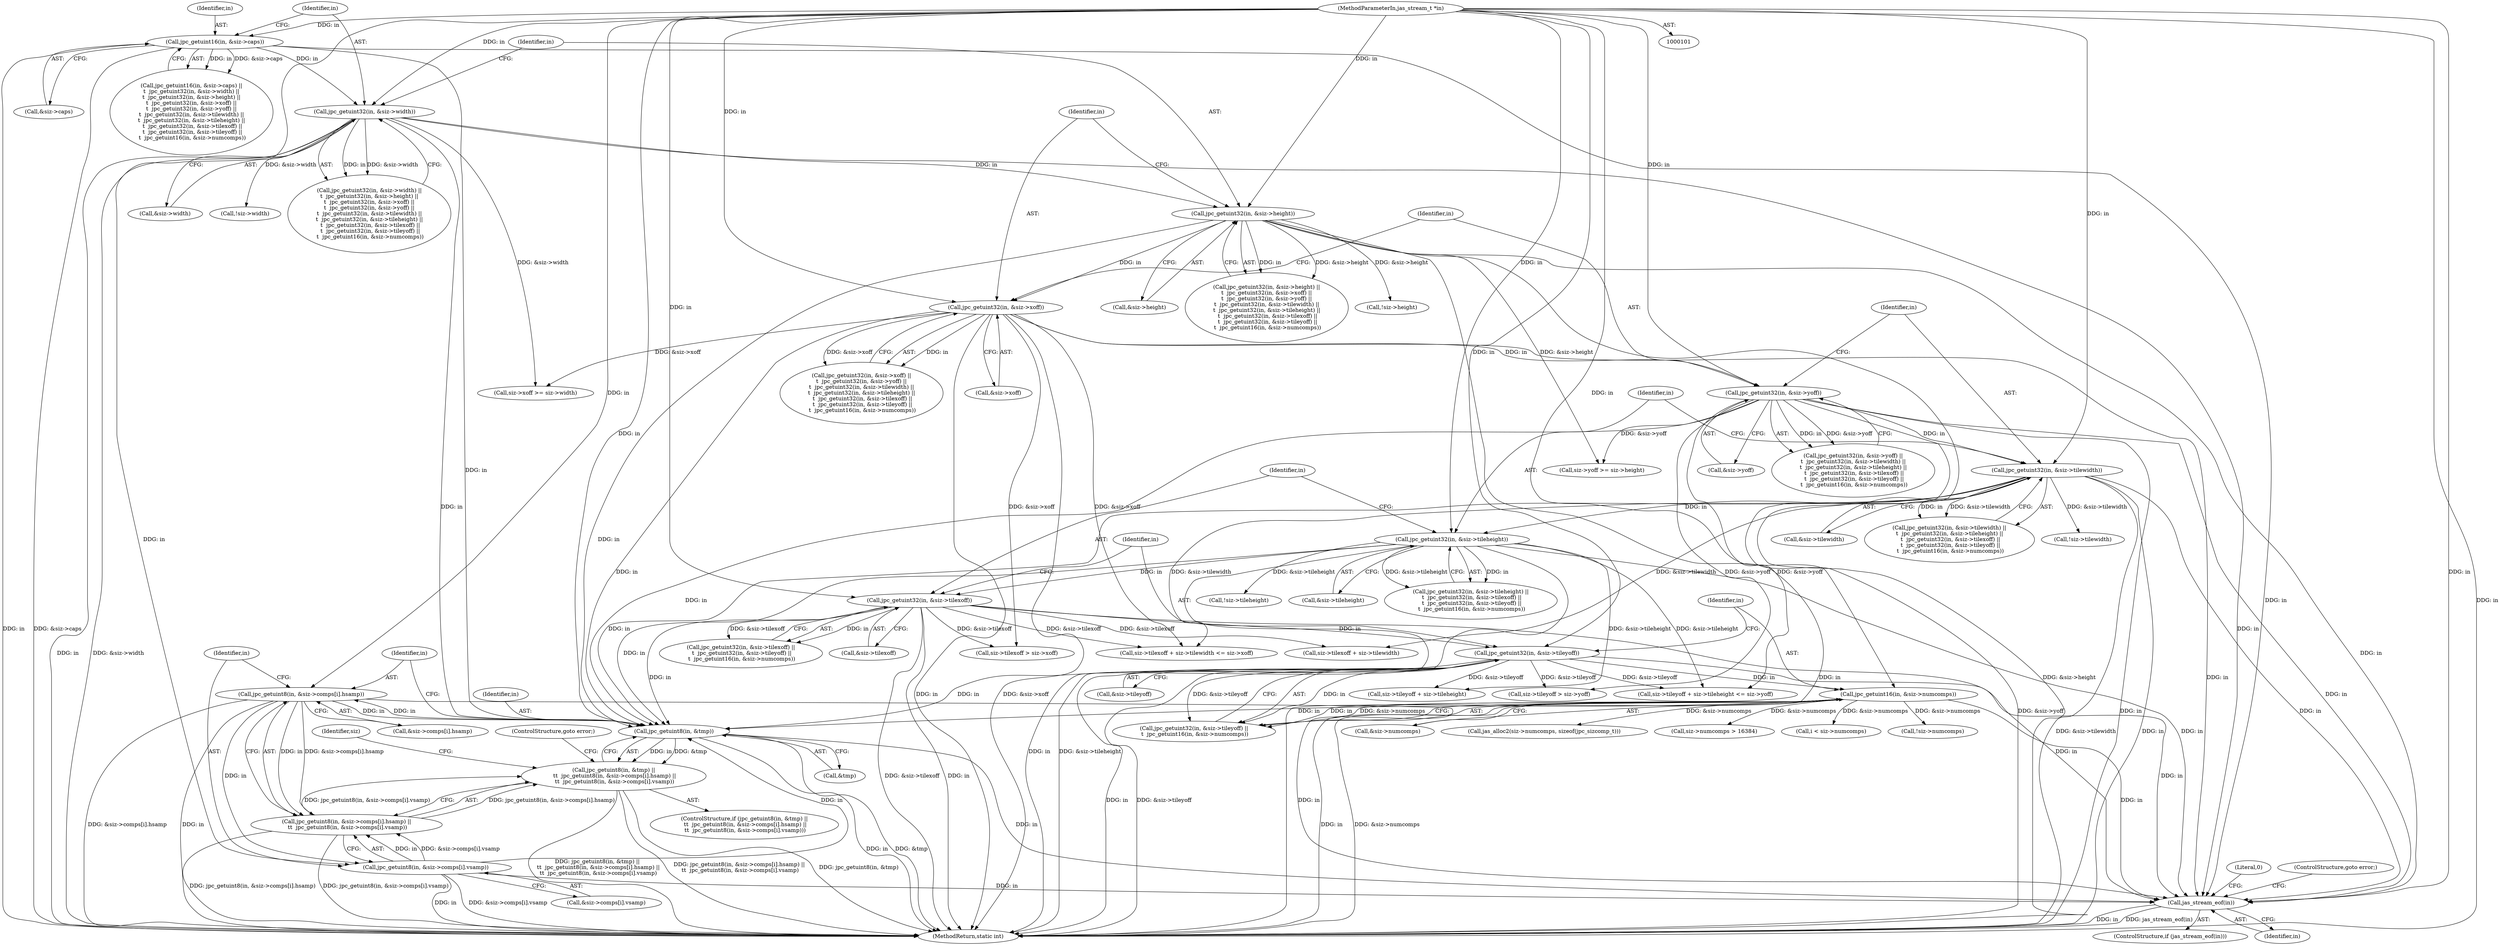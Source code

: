 digraph "0_jasper_f7038068550fba0e41e1d0c355787f1dcd5bf330@array" {
"1000345" [label="(Call,jpc_getuint8(in, &siz->comps[i].hsamp))"];
"1000340" [label="(Call,jpc_getuint8(in, &tmp))"];
"1000355" [label="(Call,jpc_getuint8(in, &siz->comps[i].vsamp))"];
"1000345" [label="(Call,jpc_getuint8(in, &siz->comps[i].hsamp))"];
"1000104" [label="(MethodParameterIn,jas_stream_t *in)"];
"1000141" [label="(Call,jpc_getuint32(in, &siz->height))"];
"1000134" [label="(Call,jpc_getuint32(in, &siz->width))"];
"1000127" [label="(Call,jpc_getuint16(in, &siz->caps))"];
"1000189" [label="(Call,jpc_getuint16(in, &siz->numcomps))"];
"1000183" [label="(Call,jpc_getuint32(in, &siz->tileyoff))"];
"1000176" [label="(Call,jpc_getuint32(in, &siz->tilexoff))"];
"1000169" [label="(Call,jpc_getuint32(in, &siz->tileheight))"];
"1000162" [label="(Call,jpc_getuint32(in, &siz->tilewidth))"];
"1000155" [label="(Call,jpc_getuint32(in, &siz->yoff))"];
"1000148" [label="(Call,jpc_getuint32(in, &siz->xoff))"];
"1000339" [label="(Call,jpc_getuint8(in, &tmp) ||\n \t\t  jpc_getuint8(in, &siz->comps[i].hsamp) ||\n \t\t  jpc_getuint8(in, &siz->comps[i].vsamp))"];
"1000344" [label="(Call,jpc_getuint8(in, &siz->comps[i].hsamp) ||\n \t\t  jpc_getuint8(in, &siz->comps[i].vsamp))"];
"1000456" [label="(Call,jas_stream_eof(in))"];
"1000157" [label="(Call,&siz->yoff)"];
"1000273" [label="(Call,siz->tilexoff + siz->tilewidth <= siz->xoff)"];
"1000190" [label="(Identifier,in)"];
"1000127" [label="(Call,jpc_getuint16(in, &siz->caps))"];
"1000170" [label="(Identifier,in)"];
"1000241" [label="(Call,siz->xoff >= siz->width)"];
"1000457" [label="(Identifier,in)"];
"1000136" [label="(Call,&siz->width)"];
"1000461" [label="(Literal,0)"];
"1000155" [label="(Call,jpc_getuint32(in, &siz->yoff))"];
"1000148" [label="(Call,jpc_getuint32(in, &siz->xoff))"];
"1000183" [label="(Call,jpc_getuint32(in, &siz->tileyoff))"];
"1000129" [label="(Call,&siz->caps)"];
"1000126" [label="(Call,jpc_getuint16(in, &siz->caps) ||\n\t  jpc_getuint32(in, &siz->width) ||\n\t  jpc_getuint32(in, &siz->height) ||\n\t  jpc_getuint32(in, &siz->xoff) ||\n\t  jpc_getuint32(in, &siz->yoff) ||\n\t  jpc_getuint32(in, &siz->tilewidth) ||\n\t  jpc_getuint32(in, &siz->tileheight) ||\n \t  jpc_getuint32(in, &siz->tilexoff) ||\n \t  jpc_getuint32(in, &siz->tileyoff) ||\n \t  jpc_getuint16(in, &siz->numcomps))"];
"1000266" [label="(Call,siz->tilexoff > siz->xoff)"];
"1000178" [label="(Call,&siz->tilexoff)"];
"1000373" [label="(Identifier,siz)"];
"1000346" [label="(Identifier,in)"];
"1000459" [label="(ControlStructure,goto error;)"];
"1000199" [label="(Call,!siz->width)"];
"1000347" [label="(Call,&siz->comps[i].hsamp)"];
"1000345" [label="(Call,jpc_getuint8(in, &siz->comps[i].hsamp))"];
"1000184" [label="(Identifier,in)"];
"1000142" [label="(Identifier,in)"];
"1000340" [label="(Call,jpc_getuint8(in, &tmp))"];
"1000318" [label="(Call,jas_alloc2(siz->numcomps, sizeof(jpc_sizcomp_t)))"];
"1000344" [label="(Call,jpc_getuint8(in, &siz->comps[i].hsamp) ||\n \t\t  jpc_getuint8(in, &siz->comps[i].vsamp))"];
"1000169" [label="(Call,jpc_getuint32(in, &siz->tileheight))"];
"1000456" [label="(Call,jas_stream_eof(in))"];
"1000298" [label="(Call,siz->tileyoff + siz->tileheight)"];
"1000231" [label="(Call,siz->numcomps > 16384)"];
"1000185" [label="(Call,&siz->tileyoff)"];
"1000341" [label="(Identifier,in)"];
"1000133" [label="(Call,jpc_getuint32(in, &siz->width) ||\n\t  jpc_getuint32(in, &siz->height) ||\n\t  jpc_getuint32(in, &siz->xoff) ||\n\t  jpc_getuint32(in, &siz->yoff) ||\n\t  jpc_getuint32(in, &siz->tilewidth) ||\n\t  jpc_getuint32(in, &siz->tileheight) ||\n \t  jpc_getuint32(in, &siz->tilexoff) ||\n \t  jpc_getuint32(in, &siz->tileyoff) ||\n \t  jpc_getuint16(in, &siz->numcomps))"];
"1000274" [label="(Call,siz->tilexoff + siz->tilewidth)"];
"1000134" [label="(Call,jpc_getuint32(in, &siz->width))"];
"1000162" [label="(Call,jpc_getuint32(in, &siz->tilewidth))"];
"1000330" [label="(Call,i < siz->numcomps)"];
"1000189" [label="(Call,jpc_getuint16(in, &siz->numcomps))"];
"1000176" [label="(Call,jpc_getuint32(in, &siz->tilexoff))"];
"1000140" [label="(Call,jpc_getuint32(in, &siz->height) ||\n\t  jpc_getuint32(in, &siz->xoff) ||\n\t  jpc_getuint32(in, &siz->yoff) ||\n\t  jpc_getuint32(in, &siz->tilewidth) ||\n\t  jpc_getuint32(in, &siz->tileheight) ||\n \t  jpc_getuint32(in, &siz->tilexoff) ||\n \t  jpc_getuint32(in, &siz->tileyoff) ||\n \t  jpc_getuint16(in, &siz->numcomps))"];
"1000135" [label="(Identifier,in)"];
"1000128" [label="(Identifier,in)"];
"1000227" [label="(Call,!siz->numcomps)"];
"1000217" [label="(Call,!siz->tileheight)"];
"1000203" [label="(Call,!siz->height)"];
"1000290" [label="(Call,siz->tileyoff > siz->yoff)"];
"1000141" [label="(Call,jpc_getuint32(in, &siz->height))"];
"1000104" [label="(MethodParameterIn,jas_stream_t *in)"];
"1000171" [label="(Call,&siz->tileheight)"];
"1000164" [label="(Call,&siz->tilewidth)"];
"1000366" [label="(ControlStructure,goto error;)"];
"1000161" [label="(Call,jpc_getuint32(in, &siz->tilewidth) ||\n\t  jpc_getuint32(in, &siz->tileheight) ||\n \t  jpc_getuint32(in, &siz->tilexoff) ||\n \t  jpc_getuint32(in, &siz->tileyoff) ||\n \t  jpc_getuint16(in, &siz->numcomps))"];
"1000143" [label="(Call,&siz->height)"];
"1000163" [label="(Identifier,in)"];
"1000182" [label="(Call,jpc_getuint32(in, &siz->tileyoff) ||\n \t  jpc_getuint16(in, &siz->numcomps))"];
"1000150" [label="(Call,&siz->xoff)"];
"1000253" [label="(Call,siz->yoff >= siz->height)"];
"1000455" [label="(ControlStructure,if (jas_stream_eof(in)))"];
"1000342" [label="(Call,&tmp)"];
"1000156" [label="(Identifier,in)"];
"1000191" [label="(Call,&siz->numcomps)"];
"1000475" [label="(MethodReturn,static int)"];
"1000357" [label="(Call,&siz->comps[i].vsamp)"];
"1000297" [label="(Call,siz->tileyoff + siz->tileheight <= siz->yoff)"];
"1000177" [label="(Identifier,in)"];
"1000339" [label="(Call,jpc_getuint8(in, &tmp) ||\n \t\t  jpc_getuint8(in, &siz->comps[i].hsamp) ||\n \t\t  jpc_getuint8(in, &siz->comps[i].vsamp))"];
"1000356" [label="(Identifier,in)"];
"1000355" [label="(Call,jpc_getuint8(in, &siz->comps[i].vsamp))"];
"1000149" [label="(Identifier,in)"];
"1000175" [label="(Call,jpc_getuint32(in, &siz->tilexoff) ||\n \t  jpc_getuint32(in, &siz->tileyoff) ||\n \t  jpc_getuint16(in, &siz->numcomps))"];
"1000147" [label="(Call,jpc_getuint32(in, &siz->xoff) ||\n\t  jpc_getuint32(in, &siz->yoff) ||\n\t  jpc_getuint32(in, &siz->tilewidth) ||\n\t  jpc_getuint32(in, &siz->tileheight) ||\n \t  jpc_getuint32(in, &siz->tilexoff) ||\n \t  jpc_getuint32(in, &siz->tileyoff) ||\n \t  jpc_getuint16(in, &siz->numcomps))"];
"1000213" [label="(Call,!siz->tilewidth)"];
"1000154" [label="(Call,jpc_getuint32(in, &siz->yoff) ||\n\t  jpc_getuint32(in, &siz->tilewidth) ||\n\t  jpc_getuint32(in, &siz->tileheight) ||\n \t  jpc_getuint32(in, &siz->tilexoff) ||\n \t  jpc_getuint32(in, &siz->tileyoff) ||\n \t  jpc_getuint16(in, &siz->numcomps))"];
"1000338" [label="(ControlStructure,if (jpc_getuint8(in, &tmp) ||\n \t\t  jpc_getuint8(in, &siz->comps[i].hsamp) ||\n \t\t  jpc_getuint8(in, &siz->comps[i].vsamp)))"];
"1000168" [label="(Call,jpc_getuint32(in, &siz->tileheight) ||\n \t  jpc_getuint32(in, &siz->tilexoff) ||\n \t  jpc_getuint32(in, &siz->tileyoff) ||\n \t  jpc_getuint16(in, &siz->numcomps))"];
"1000345" -> "1000344"  [label="AST: "];
"1000345" -> "1000347"  [label="CFG: "];
"1000346" -> "1000345"  [label="AST: "];
"1000347" -> "1000345"  [label="AST: "];
"1000356" -> "1000345"  [label="CFG: "];
"1000344" -> "1000345"  [label="CFG: "];
"1000345" -> "1000475"  [label="DDG: &siz->comps[i].hsamp"];
"1000345" -> "1000475"  [label="DDG: in"];
"1000345" -> "1000340"  [label="DDG: in"];
"1000345" -> "1000344"  [label="DDG: in"];
"1000345" -> "1000344"  [label="DDG: &siz->comps[i].hsamp"];
"1000340" -> "1000345"  [label="DDG: in"];
"1000104" -> "1000345"  [label="DDG: in"];
"1000345" -> "1000355"  [label="DDG: in"];
"1000345" -> "1000456"  [label="DDG: in"];
"1000340" -> "1000339"  [label="AST: "];
"1000340" -> "1000342"  [label="CFG: "];
"1000341" -> "1000340"  [label="AST: "];
"1000342" -> "1000340"  [label="AST: "];
"1000346" -> "1000340"  [label="CFG: "];
"1000339" -> "1000340"  [label="CFG: "];
"1000340" -> "1000475"  [label="DDG: &tmp"];
"1000340" -> "1000475"  [label="DDG: in"];
"1000340" -> "1000339"  [label="DDG: in"];
"1000340" -> "1000339"  [label="DDG: &tmp"];
"1000355" -> "1000340"  [label="DDG: in"];
"1000141" -> "1000340"  [label="DDG: in"];
"1000189" -> "1000340"  [label="DDG: in"];
"1000183" -> "1000340"  [label="DDG: in"];
"1000148" -> "1000340"  [label="DDG: in"];
"1000134" -> "1000340"  [label="DDG: in"];
"1000162" -> "1000340"  [label="DDG: in"];
"1000176" -> "1000340"  [label="DDG: in"];
"1000169" -> "1000340"  [label="DDG: in"];
"1000127" -> "1000340"  [label="DDG: in"];
"1000155" -> "1000340"  [label="DDG: in"];
"1000104" -> "1000340"  [label="DDG: in"];
"1000340" -> "1000456"  [label="DDG: in"];
"1000355" -> "1000344"  [label="AST: "];
"1000355" -> "1000357"  [label="CFG: "];
"1000356" -> "1000355"  [label="AST: "];
"1000357" -> "1000355"  [label="AST: "];
"1000344" -> "1000355"  [label="CFG: "];
"1000355" -> "1000475"  [label="DDG: in"];
"1000355" -> "1000475"  [label="DDG: &siz->comps[i].vsamp"];
"1000355" -> "1000344"  [label="DDG: in"];
"1000355" -> "1000344"  [label="DDG: &siz->comps[i].vsamp"];
"1000104" -> "1000355"  [label="DDG: in"];
"1000355" -> "1000456"  [label="DDG: in"];
"1000104" -> "1000101"  [label="AST: "];
"1000104" -> "1000475"  [label="DDG: in"];
"1000104" -> "1000127"  [label="DDG: in"];
"1000104" -> "1000134"  [label="DDG: in"];
"1000104" -> "1000141"  [label="DDG: in"];
"1000104" -> "1000148"  [label="DDG: in"];
"1000104" -> "1000155"  [label="DDG: in"];
"1000104" -> "1000162"  [label="DDG: in"];
"1000104" -> "1000169"  [label="DDG: in"];
"1000104" -> "1000176"  [label="DDG: in"];
"1000104" -> "1000183"  [label="DDG: in"];
"1000104" -> "1000189"  [label="DDG: in"];
"1000104" -> "1000456"  [label="DDG: in"];
"1000141" -> "1000140"  [label="AST: "];
"1000141" -> "1000143"  [label="CFG: "];
"1000142" -> "1000141"  [label="AST: "];
"1000143" -> "1000141"  [label="AST: "];
"1000149" -> "1000141"  [label="CFG: "];
"1000140" -> "1000141"  [label="CFG: "];
"1000141" -> "1000475"  [label="DDG: in"];
"1000141" -> "1000475"  [label="DDG: &siz->height"];
"1000141" -> "1000140"  [label="DDG: in"];
"1000141" -> "1000140"  [label="DDG: &siz->height"];
"1000134" -> "1000141"  [label="DDG: in"];
"1000141" -> "1000148"  [label="DDG: in"];
"1000141" -> "1000203"  [label="DDG: &siz->height"];
"1000141" -> "1000253"  [label="DDG: &siz->height"];
"1000141" -> "1000456"  [label="DDG: in"];
"1000134" -> "1000133"  [label="AST: "];
"1000134" -> "1000136"  [label="CFG: "];
"1000135" -> "1000134"  [label="AST: "];
"1000136" -> "1000134"  [label="AST: "];
"1000142" -> "1000134"  [label="CFG: "];
"1000133" -> "1000134"  [label="CFG: "];
"1000134" -> "1000475"  [label="DDG: in"];
"1000134" -> "1000475"  [label="DDG: &siz->width"];
"1000134" -> "1000133"  [label="DDG: in"];
"1000134" -> "1000133"  [label="DDG: &siz->width"];
"1000127" -> "1000134"  [label="DDG: in"];
"1000134" -> "1000199"  [label="DDG: &siz->width"];
"1000134" -> "1000241"  [label="DDG: &siz->width"];
"1000134" -> "1000456"  [label="DDG: in"];
"1000127" -> "1000126"  [label="AST: "];
"1000127" -> "1000129"  [label="CFG: "];
"1000128" -> "1000127"  [label="AST: "];
"1000129" -> "1000127"  [label="AST: "];
"1000135" -> "1000127"  [label="CFG: "];
"1000126" -> "1000127"  [label="CFG: "];
"1000127" -> "1000475"  [label="DDG: &siz->caps"];
"1000127" -> "1000475"  [label="DDG: in"];
"1000127" -> "1000126"  [label="DDG: in"];
"1000127" -> "1000126"  [label="DDG: &siz->caps"];
"1000127" -> "1000456"  [label="DDG: in"];
"1000189" -> "1000182"  [label="AST: "];
"1000189" -> "1000191"  [label="CFG: "];
"1000190" -> "1000189"  [label="AST: "];
"1000191" -> "1000189"  [label="AST: "];
"1000182" -> "1000189"  [label="CFG: "];
"1000189" -> "1000475"  [label="DDG: in"];
"1000189" -> "1000475"  [label="DDG: &siz->numcomps"];
"1000189" -> "1000182"  [label="DDG: in"];
"1000189" -> "1000182"  [label="DDG: &siz->numcomps"];
"1000183" -> "1000189"  [label="DDG: in"];
"1000189" -> "1000227"  [label="DDG: &siz->numcomps"];
"1000189" -> "1000231"  [label="DDG: &siz->numcomps"];
"1000189" -> "1000318"  [label="DDG: &siz->numcomps"];
"1000189" -> "1000330"  [label="DDG: &siz->numcomps"];
"1000189" -> "1000456"  [label="DDG: in"];
"1000183" -> "1000182"  [label="AST: "];
"1000183" -> "1000185"  [label="CFG: "];
"1000184" -> "1000183"  [label="AST: "];
"1000185" -> "1000183"  [label="AST: "];
"1000190" -> "1000183"  [label="CFG: "];
"1000182" -> "1000183"  [label="CFG: "];
"1000183" -> "1000475"  [label="DDG: &siz->tileyoff"];
"1000183" -> "1000475"  [label="DDG: in"];
"1000183" -> "1000182"  [label="DDG: in"];
"1000183" -> "1000182"  [label="DDG: &siz->tileyoff"];
"1000176" -> "1000183"  [label="DDG: in"];
"1000183" -> "1000290"  [label="DDG: &siz->tileyoff"];
"1000183" -> "1000297"  [label="DDG: &siz->tileyoff"];
"1000183" -> "1000298"  [label="DDG: &siz->tileyoff"];
"1000183" -> "1000456"  [label="DDG: in"];
"1000176" -> "1000175"  [label="AST: "];
"1000176" -> "1000178"  [label="CFG: "];
"1000177" -> "1000176"  [label="AST: "];
"1000178" -> "1000176"  [label="AST: "];
"1000184" -> "1000176"  [label="CFG: "];
"1000175" -> "1000176"  [label="CFG: "];
"1000176" -> "1000475"  [label="DDG: &siz->tilexoff"];
"1000176" -> "1000475"  [label="DDG: in"];
"1000176" -> "1000175"  [label="DDG: in"];
"1000176" -> "1000175"  [label="DDG: &siz->tilexoff"];
"1000169" -> "1000176"  [label="DDG: in"];
"1000176" -> "1000266"  [label="DDG: &siz->tilexoff"];
"1000176" -> "1000273"  [label="DDG: &siz->tilexoff"];
"1000176" -> "1000274"  [label="DDG: &siz->tilexoff"];
"1000176" -> "1000456"  [label="DDG: in"];
"1000169" -> "1000168"  [label="AST: "];
"1000169" -> "1000171"  [label="CFG: "];
"1000170" -> "1000169"  [label="AST: "];
"1000171" -> "1000169"  [label="AST: "];
"1000177" -> "1000169"  [label="CFG: "];
"1000168" -> "1000169"  [label="CFG: "];
"1000169" -> "1000475"  [label="DDG: &siz->tileheight"];
"1000169" -> "1000475"  [label="DDG: in"];
"1000169" -> "1000168"  [label="DDG: in"];
"1000169" -> "1000168"  [label="DDG: &siz->tileheight"];
"1000162" -> "1000169"  [label="DDG: in"];
"1000169" -> "1000217"  [label="DDG: &siz->tileheight"];
"1000169" -> "1000297"  [label="DDG: &siz->tileheight"];
"1000169" -> "1000298"  [label="DDG: &siz->tileheight"];
"1000169" -> "1000456"  [label="DDG: in"];
"1000162" -> "1000161"  [label="AST: "];
"1000162" -> "1000164"  [label="CFG: "];
"1000163" -> "1000162"  [label="AST: "];
"1000164" -> "1000162"  [label="AST: "];
"1000170" -> "1000162"  [label="CFG: "];
"1000161" -> "1000162"  [label="CFG: "];
"1000162" -> "1000475"  [label="DDG: &siz->tilewidth"];
"1000162" -> "1000475"  [label="DDG: in"];
"1000162" -> "1000161"  [label="DDG: in"];
"1000162" -> "1000161"  [label="DDG: &siz->tilewidth"];
"1000155" -> "1000162"  [label="DDG: in"];
"1000162" -> "1000213"  [label="DDG: &siz->tilewidth"];
"1000162" -> "1000273"  [label="DDG: &siz->tilewidth"];
"1000162" -> "1000274"  [label="DDG: &siz->tilewidth"];
"1000162" -> "1000456"  [label="DDG: in"];
"1000155" -> "1000154"  [label="AST: "];
"1000155" -> "1000157"  [label="CFG: "];
"1000156" -> "1000155"  [label="AST: "];
"1000157" -> "1000155"  [label="AST: "];
"1000163" -> "1000155"  [label="CFG: "];
"1000154" -> "1000155"  [label="CFG: "];
"1000155" -> "1000475"  [label="DDG: &siz->yoff"];
"1000155" -> "1000475"  [label="DDG: in"];
"1000155" -> "1000154"  [label="DDG: in"];
"1000155" -> "1000154"  [label="DDG: &siz->yoff"];
"1000148" -> "1000155"  [label="DDG: in"];
"1000155" -> "1000253"  [label="DDG: &siz->yoff"];
"1000155" -> "1000290"  [label="DDG: &siz->yoff"];
"1000155" -> "1000297"  [label="DDG: &siz->yoff"];
"1000155" -> "1000456"  [label="DDG: in"];
"1000148" -> "1000147"  [label="AST: "];
"1000148" -> "1000150"  [label="CFG: "];
"1000149" -> "1000148"  [label="AST: "];
"1000150" -> "1000148"  [label="AST: "];
"1000156" -> "1000148"  [label="CFG: "];
"1000147" -> "1000148"  [label="CFG: "];
"1000148" -> "1000475"  [label="DDG: in"];
"1000148" -> "1000475"  [label="DDG: &siz->xoff"];
"1000148" -> "1000147"  [label="DDG: in"];
"1000148" -> "1000147"  [label="DDG: &siz->xoff"];
"1000148" -> "1000241"  [label="DDG: &siz->xoff"];
"1000148" -> "1000266"  [label="DDG: &siz->xoff"];
"1000148" -> "1000273"  [label="DDG: &siz->xoff"];
"1000148" -> "1000456"  [label="DDG: in"];
"1000339" -> "1000338"  [label="AST: "];
"1000339" -> "1000344"  [label="CFG: "];
"1000344" -> "1000339"  [label="AST: "];
"1000366" -> "1000339"  [label="CFG: "];
"1000373" -> "1000339"  [label="CFG: "];
"1000339" -> "1000475"  [label="DDG: jpc_getuint8(in, &tmp) ||\n \t\t  jpc_getuint8(in, &siz->comps[i].hsamp) ||\n \t\t  jpc_getuint8(in, &siz->comps[i].vsamp)"];
"1000339" -> "1000475"  [label="DDG: jpc_getuint8(in, &siz->comps[i].hsamp) ||\n \t\t  jpc_getuint8(in, &siz->comps[i].vsamp)"];
"1000339" -> "1000475"  [label="DDG: jpc_getuint8(in, &tmp)"];
"1000344" -> "1000339"  [label="DDG: jpc_getuint8(in, &siz->comps[i].hsamp)"];
"1000344" -> "1000339"  [label="DDG: jpc_getuint8(in, &siz->comps[i].vsamp)"];
"1000344" -> "1000475"  [label="DDG: jpc_getuint8(in, &siz->comps[i].hsamp)"];
"1000344" -> "1000475"  [label="DDG: jpc_getuint8(in, &siz->comps[i].vsamp)"];
"1000456" -> "1000455"  [label="AST: "];
"1000456" -> "1000457"  [label="CFG: "];
"1000457" -> "1000456"  [label="AST: "];
"1000459" -> "1000456"  [label="CFG: "];
"1000461" -> "1000456"  [label="CFG: "];
"1000456" -> "1000475"  [label="DDG: in"];
"1000456" -> "1000475"  [label="DDG: jas_stream_eof(in)"];
}
